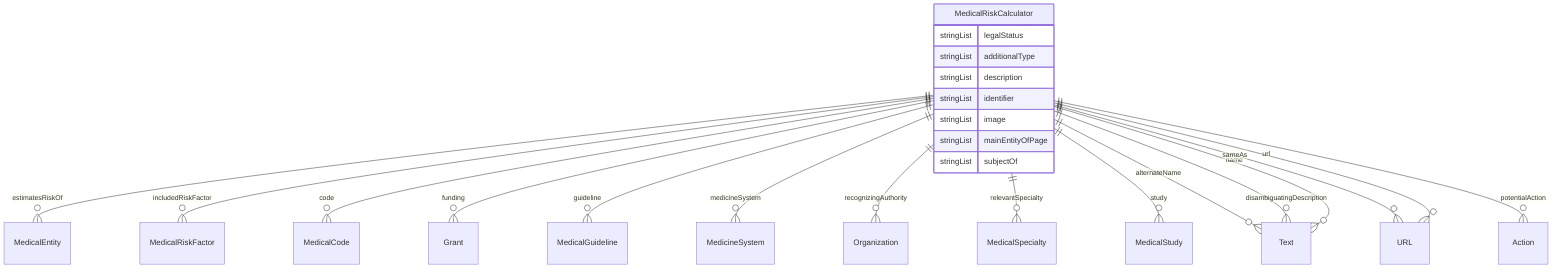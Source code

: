 erDiagram
MedicalRiskCalculator {
    stringList legalStatus  
    stringList additionalType  
    stringList description  
    stringList identifier  
    stringList image  
    stringList mainEntityOfPage  
    stringList subjectOf  
}

MedicalRiskCalculator ||--}o MedicalEntity : "estimatesRiskOf"
MedicalRiskCalculator ||--}o MedicalRiskFactor : "includedRiskFactor"
MedicalRiskCalculator ||--}o MedicalCode : "code"
MedicalRiskCalculator ||--}o Grant : "funding"
MedicalRiskCalculator ||--}o MedicalGuideline : "guideline"
MedicalRiskCalculator ||--}o MedicineSystem : "medicineSystem"
MedicalRiskCalculator ||--}o Organization : "recognizingAuthority"
MedicalRiskCalculator ||--}o MedicalSpecialty : "relevantSpecialty"
MedicalRiskCalculator ||--}o MedicalStudy : "study"
MedicalRiskCalculator ||--}o Text : "alternateName"
MedicalRiskCalculator ||--}o Text : "disambiguatingDescription"
MedicalRiskCalculator ||--}o Text : "name"
MedicalRiskCalculator ||--}o URL : "sameAs"
MedicalRiskCalculator ||--}o Action : "potentialAction"
MedicalRiskCalculator ||--}o URL : "url"